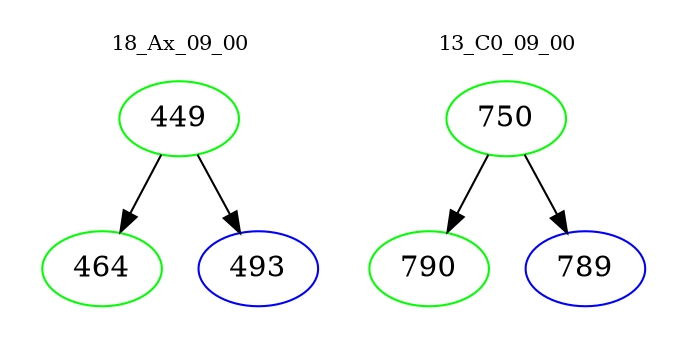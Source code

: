 digraph{
subgraph cluster_0 {
color = white
label = "18_Ax_09_00";
fontsize=10;
T0_449 [label="449", color="green"]
T0_449 -> T0_464 [color="black"]
T0_464 [label="464", color="green"]
T0_449 -> T0_493 [color="black"]
T0_493 [label="493", color="blue"]
}
subgraph cluster_1 {
color = white
label = "13_C0_09_00";
fontsize=10;
T1_750 [label="750", color="green"]
T1_750 -> T1_790 [color="black"]
T1_790 [label="790", color="green"]
T1_750 -> T1_789 [color="black"]
T1_789 [label="789", color="blue"]
}
}
